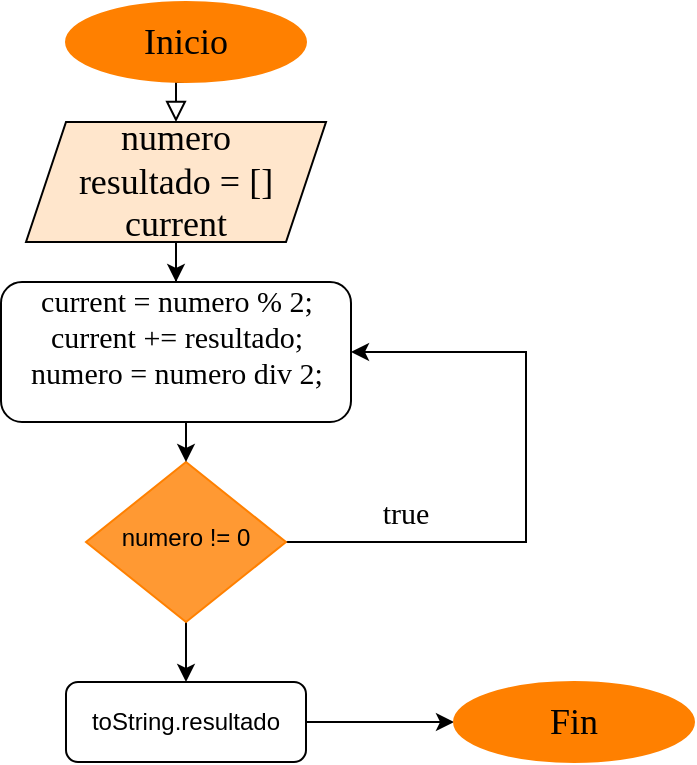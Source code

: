 <mxfile version="15.5.8" type="github">
  <diagram id="C5RBs43oDa-KdzZeNtuy" name="Page-1">
    <mxGraphModel dx="828" dy="452" grid="1" gridSize="10" guides="1" tooltips="1" connect="1" arrows="1" fold="1" page="1" pageScale="1" pageWidth="827" pageHeight="1169" math="0" shadow="0">
      <root>
        <mxCell id="WIyWlLk6GJQsqaUBKTNV-0" />
        <mxCell id="WIyWlLk6GJQsqaUBKTNV-1" parent="WIyWlLk6GJQsqaUBKTNV-0" />
        <mxCell id="WIyWlLk6GJQsqaUBKTNV-2" value="" style="rounded=0;html=1;jettySize=auto;orthogonalLoop=1;fontSize=11;endArrow=block;endFill=0;endSize=8;strokeWidth=1;shadow=0;labelBackgroundColor=none;edgeStyle=orthogonalEdgeStyle;entryX=0.5;entryY=0;entryDx=0;entryDy=0;" parent="WIyWlLk6GJQsqaUBKTNV-1" target="fF-PzkBQV71qCQXKxqXS-1" edge="1">
          <mxGeometry relative="1" as="geometry">
            <mxPoint x="220" y="60" as="sourcePoint" />
            <mxPoint x="220" y="120" as="targetPoint" />
          </mxGeometry>
        </mxCell>
        <mxCell id="fF-PzkBQV71qCQXKxqXS-5" style="edgeStyle=orthogonalEdgeStyle;rounded=0;orthogonalLoop=1;jettySize=auto;html=1;exitX=1;exitY=0.5;exitDx=0;exitDy=0;entryX=1;entryY=0.5;entryDx=0;entryDy=0;fontFamily=Times New Roman;fontSize=15;" edge="1" parent="WIyWlLk6GJQsqaUBKTNV-1" source="WIyWlLk6GJQsqaUBKTNV-6" target="fF-PzkBQV71qCQXKxqXS-2">
          <mxGeometry relative="1" as="geometry">
            <Array as="points">
              <mxPoint x="390" y="290" />
              <mxPoint x="390" y="195" />
            </Array>
          </mxGeometry>
        </mxCell>
        <mxCell id="fF-PzkBQV71qCQXKxqXS-7" style="edgeStyle=orthogonalEdgeStyle;rounded=0;orthogonalLoop=1;jettySize=auto;html=1;exitX=0.5;exitY=1;exitDx=0;exitDy=0;fontFamily=Times New Roman;fontSize=15;entryX=0.5;entryY=0;entryDx=0;entryDy=0;" edge="1" parent="WIyWlLk6GJQsqaUBKTNV-1" source="WIyWlLk6GJQsqaUBKTNV-6" target="WIyWlLk6GJQsqaUBKTNV-11">
          <mxGeometry relative="1" as="geometry">
            <mxPoint x="220" y="360" as="targetPoint" />
          </mxGeometry>
        </mxCell>
        <mxCell id="WIyWlLk6GJQsqaUBKTNV-6" value="numero != 0" style="rhombus;whiteSpace=wrap;html=1;shadow=0;fontFamily=Helvetica;fontSize=12;align=center;strokeWidth=1;spacing=6;spacingTop=-4;fillColor=#FF9933;strokeColor=#FF8000;" parent="WIyWlLk6GJQsqaUBKTNV-1" vertex="1">
          <mxGeometry x="170" y="250" width="100" height="80" as="geometry" />
        </mxCell>
        <mxCell id="fF-PzkBQV71qCQXKxqXS-10" style="edgeStyle=orthogonalEdgeStyle;rounded=0;orthogonalLoop=1;jettySize=auto;html=1;exitX=1;exitY=0.5;exitDx=0;exitDy=0;entryX=0;entryY=0.5;entryDx=0;entryDy=0;fontFamily=Times New Roman;fontSize=15;" edge="1" parent="WIyWlLk6GJQsqaUBKTNV-1" source="WIyWlLk6GJQsqaUBKTNV-11" target="fF-PzkBQV71qCQXKxqXS-8">
          <mxGeometry relative="1" as="geometry" />
        </mxCell>
        <mxCell id="WIyWlLk6GJQsqaUBKTNV-11" value="toString.resultado" style="rounded=1;whiteSpace=wrap;html=1;fontSize=12;glass=0;strokeWidth=1;shadow=0;" parent="WIyWlLk6GJQsqaUBKTNV-1" vertex="1">
          <mxGeometry x="160" y="360" width="120" height="40" as="geometry" />
        </mxCell>
        <mxCell id="fF-PzkBQV71qCQXKxqXS-0" value="&lt;font style=&quot;font-size: 18px&quot; face=&quot;Times New Roman&quot;&gt;Inicio&lt;/font&gt;" style="ellipse;whiteSpace=wrap;html=1;fillColor=#FF8000;strokeColor=#FF8000;" vertex="1" parent="WIyWlLk6GJQsqaUBKTNV-1">
          <mxGeometry x="160" y="20" width="120" height="40" as="geometry" />
        </mxCell>
        <mxCell id="fF-PzkBQV71qCQXKxqXS-3" style="edgeStyle=orthogonalEdgeStyle;rounded=0;orthogonalLoop=1;jettySize=auto;html=1;entryX=0.5;entryY=0;entryDx=0;entryDy=0;fontFamily=Times New Roman;fontSize=18;" edge="1" parent="WIyWlLk6GJQsqaUBKTNV-1" source="fF-PzkBQV71qCQXKxqXS-1" target="fF-PzkBQV71qCQXKxqXS-2">
          <mxGeometry relative="1" as="geometry" />
        </mxCell>
        <mxCell id="fF-PzkBQV71qCQXKxqXS-1" value="numero&lt;br&gt;resultado = []&lt;br&gt;current" style="shape=parallelogram;perimeter=parallelogramPerimeter;whiteSpace=wrap;html=1;fixedSize=1;fontFamily=Times New Roman;fontSize=18;fillColor=#ffe6cc;strokeColor=#000000;" vertex="1" parent="WIyWlLk6GJQsqaUBKTNV-1">
          <mxGeometry x="140" y="80" width="150" height="60" as="geometry" />
        </mxCell>
        <mxCell id="fF-PzkBQV71qCQXKxqXS-4" style="edgeStyle=orthogonalEdgeStyle;rounded=0;orthogonalLoop=1;jettySize=auto;html=1;exitX=0.5;exitY=1;exitDx=0;exitDy=0;entryX=0.5;entryY=0;entryDx=0;entryDy=0;fontFamily=Times New Roman;fontSize=15;" edge="1" parent="WIyWlLk6GJQsqaUBKTNV-1" source="fF-PzkBQV71qCQXKxqXS-2" target="WIyWlLk6GJQsqaUBKTNV-6">
          <mxGeometry relative="1" as="geometry" />
        </mxCell>
        <mxCell id="fF-PzkBQV71qCQXKxqXS-2" value="&lt;pre style=&quot;font-size: 15px&quot;&gt;&lt;font style=&quot;font-size: 15px&quot; face=&quot;Times New Roman&quot;&gt;current = numero % 2;&lt;br&gt;&lt;/font&gt;&lt;font face=&quot;Times New Roman&quot; style=&quot;font-size: 15px&quot;&gt;current += resultado;&lt;br&gt;&lt;/font&gt;&lt;font face=&quot;Times New Roman&quot; style=&quot;font-size: 15px&quot;&gt;numero = numero div 2;&lt;/font&gt;&lt;/pre&gt;&lt;div&gt;&lt;br&gt;&lt;/div&gt;" style="rounded=1;whiteSpace=wrap;html=1;fontSize=12;glass=0;strokeWidth=1;shadow=0;" vertex="1" parent="WIyWlLk6GJQsqaUBKTNV-1">
          <mxGeometry x="127.5" y="160" width="175" height="70" as="geometry" />
        </mxCell>
        <mxCell id="fF-PzkBQV71qCQXKxqXS-6" value="true" style="text;html=1;strokeColor=none;fillColor=none;align=center;verticalAlign=middle;whiteSpace=wrap;rounded=0;fontFamily=Times New Roman;fontSize=15;" vertex="1" parent="WIyWlLk6GJQsqaUBKTNV-1">
          <mxGeometry x="300" y="260" width="60" height="30" as="geometry" />
        </mxCell>
        <mxCell id="fF-PzkBQV71qCQXKxqXS-8" value="&lt;font style=&quot;font-size: 18px&quot; face=&quot;Times New Roman&quot;&gt;Fin&lt;/font&gt;" style="ellipse;whiteSpace=wrap;html=1;fillColor=#FF8000;strokeColor=#FF8000;" vertex="1" parent="WIyWlLk6GJQsqaUBKTNV-1">
          <mxGeometry x="354" y="360" width="120" height="40" as="geometry" />
        </mxCell>
      </root>
    </mxGraphModel>
  </diagram>
</mxfile>
